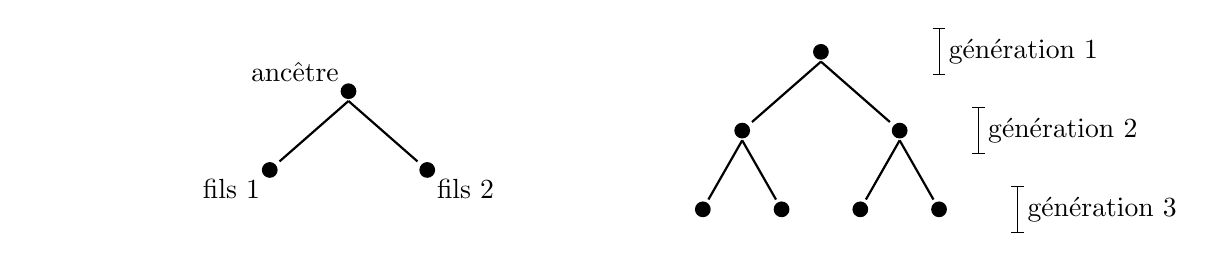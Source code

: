 \usetikzlibrary{shadows,arrows}

% Define block styles


\tikzstyle{boxstyle} =  [draw, text width=8em, text centered, minimum width=10em,
  minimum height=3em, drop shadow]

\tikzstyle{boxinput} = [boxstyle, rounded corners, drop shadow, fill=green!30]
\tikzstyle{instruction} = [boxstyle,  fill=blue!30]
\tikzstyle{ifthen} = [boxstyle,  fill=red!30]

\tikzstyle{line} = [draw,  thick]



\begin{tikzpicture}
\begin{scope}[yshift=-0.5cm]
\fill circle (0.1) node(P1){};
\fill (P1)+(-1,-1) circle (0.1) node(P2) {};
\fill (P1)+(1,-1) circle (0.1) node(P3){};

\node[above left] at (P1) {anc\^etre};
\node[below left] at (P2) {fils 1};
\node[below right] at (P3) {fils 2};

% Draw arrows between elements
\path[line] (P1.south) -- node [above] {} (P2);
\path[line] (P1.south) -- node [above] {} (P3);
\end{scope}

\begin{scope}[xshift=6cm]
\fill circle (0.1) node(P1) {};
\fill (P1)+(-1,-1) circle (0.1) node(P2) {};
\fill (P1)+(1,-1) circle (0.1) node(P3){};
\fill (P2)+(-0.5,-1) circle (0.1) node(P4) {};
\fill (P2)+(0.5,-1) circle (0.1) node(P5){};
\fill (P3)+(-0.5,-1) circle (0.1) node(P6) {};
\fill (P3)+(0.5,-1) circle (0.1) node(P7) {};

% Draw arrows between elements
\path[line] (P1.south) -- node [above] {} (P2);
\path[line] (P1.south) -- node [above] {} (P3);
\path[line] (P2.south) -- node [above] {} (P4);
\path[line] (P2.south) -- node [above] {} (P5);
\path[line] (P3.south) -- node [above] {} (P6);
\path[line] (P3.south) -- node [above] {} (P7);

\draw[|-|] (1.5,0.3)--+(0,-0.6) node[midway, right] {g\'en\'eration 1};
\draw[|-|] (2,-0.7)--+(0,-0.6) node[midway, right] {g\'en\'eration 2};
\draw[|-|] (2.5,-1.7)--+(0,-0.6) node[midway, right] {g\'en\'eration 3};
\end{scope}


\end{tikzpicture}
